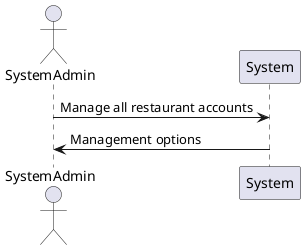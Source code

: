 @startuml
actor SystemAdmin
SystemAdmin -> System: Manage all restaurant accounts
System -> SystemAdmin: Management options
@enduml